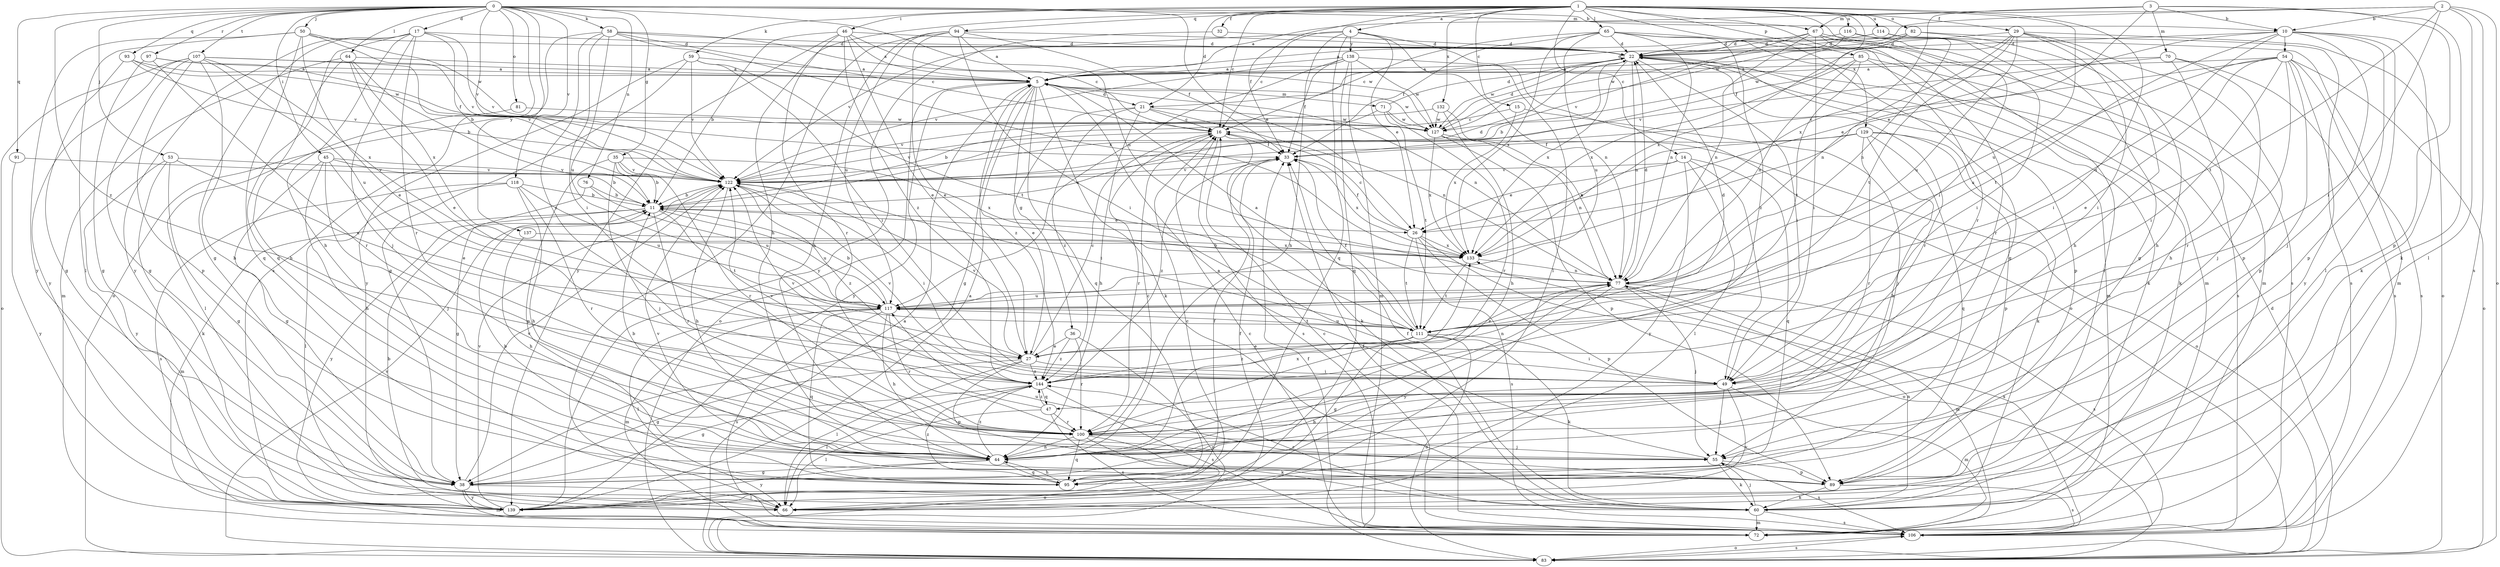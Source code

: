 strict digraph  {
0;
1;
2;
3;
4;
5;
10;
11;
14;
15;
16;
17;
21;
22;
26;
27;
29;
32;
33;
35;
36;
38;
44;
45;
46;
47;
49;
50;
53;
54;
55;
58;
59;
60;
64;
65;
66;
67;
70;
71;
72;
76;
77;
81;
82;
83;
85;
89;
91;
93;
94;
95;
97;
100;
106;
107;
111;
114;
116;
117;
118;
122;
127;
129;
132;
133;
137;
138;
139;
144;
0 -> 10  [label=b];
0 -> 17  [label=d];
0 -> 26  [label=e];
0 -> 35  [label=g];
0 -> 45  [label=i];
0 -> 50  [label=j];
0 -> 53  [label=j];
0 -> 58  [label=k];
0 -> 64  [label=l];
0 -> 67  [label=m];
0 -> 76  [label=n];
0 -> 77  [label=n];
0 -> 81  [label=o];
0 -> 91  [label=q];
0 -> 93  [label=q];
0 -> 97  [label=r];
0 -> 106  [label=s];
0 -> 107  [label=t];
0 -> 118  [label=v];
0 -> 122  [label=v];
0 -> 137  [label=y];
0 -> 144  [label=z];
1 -> 4  [label=a];
1 -> 14  [label=c];
1 -> 15  [label=c];
1 -> 16  [label=c];
1 -> 21  [label=d];
1 -> 29  [label=f];
1 -> 32  [label=f];
1 -> 33  [label=f];
1 -> 44  [label=h];
1 -> 46  [label=i];
1 -> 47  [label=i];
1 -> 49  [label=i];
1 -> 59  [label=k];
1 -> 65  [label=l];
1 -> 82  [label=o];
1 -> 85  [label=p];
1 -> 94  [label=q];
1 -> 100  [label=r];
1 -> 114  [label=u];
1 -> 116  [label=u];
1 -> 117  [label=u];
1 -> 127  [label=w];
1 -> 129  [label=x];
1 -> 132  [label=x];
2 -> 10  [label=b];
2 -> 21  [label=d];
2 -> 49  [label=i];
2 -> 66  [label=l];
2 -> 67  [label=m];
2 -> 83  [label=o];
2 -> 106  [label=s];
2 -> 111  [label=t];
3 -> 5  [label=a];
3 -> 10  [label=b];
3 -> 26  [label=e];
3 -> 60  [label=k];
3 -> 70  [label=m];
3 -> 89  [label=p];
3 -> 133  [label=x];
4 -> 16  [label=c];
4 -> 26  [label=e];
4 -> 44  [label=h];
4 -> 66  [label=l];
4 -> 77  [label=n];
4 -> 95  [label=q];
4 -> 122  [label=v];
4 -> 138  [label=y];
5 -> 21  [label=d];
5 -> 36  [label=g];
5 -> 38  [label=g];
5 -> 60  [label=k];
5 -> 71  [label=m];
5 -> 77  [label=n];
5 -> 83  [label=o];
5 -> 95  [label=q];
5 -> 127  [label=w];
5 -> 139  [label=y];
5 -> 144  [label=z];
10 -> 22  [label=d];
10 -> 26  [label=e];
10 -> 54  [label=j];
10 -> 55  [label=j];
10 -> 60  [label=k];
10 -> 66  [label=l];
10 -> 89  [label=p];
10 -> 111  [label=t];
10 -> 117  [label=u];
11 -> 22  [label=d];
11 -> 26  [label=e];
11 -> 72  [label=m];
11 -> 100  [label=r];
11 -> 111  [label=t];
11 -> 117  [label=u];
11 -> 139  [label=y];
14 -> 26  [label=e];
14 -> 49  [label=i];
14 -> 66  [label=l];
14 -> 95  [label=q];
14 -> 122  [label=v];
14 -> 139  [label=y];
15 -> 16  [label=c];
15 -> 55  [label=j];
15 -> 133  [label=x];
16 -> 33  [label=f];
16 -> 60  [label=k];
16 -> 100  [label=r];
16 -> 106  [label=s];
16 -> 122  [label=v];
17 -> 11  [label=b];
17 -> 22  [label=d];
17 -> 38  [label=g];
17 -> 44  [label=h];
17 -> 55  [label=j];
17 -> 95  [label=q];
17 -> 100  [label=r];
17 -> 122  [label=v];
17 -> 139  [label=y];
21 -> 16  [label=c];
21 -> 27  [label=e];
21 -> 44  [label=h];
21 -> 77  [label=n];
21 -> 127  [label=w];
21 -> 144  [label=z];
22 -> 5  [label=a];
22 -> 11  [label=b];
22 -> 49  [label=i];
22 -> 60  [label=k];
22 -> 72  [label=m];
22 -> 77  [label=n];
22 -> 89  [label=p];
22 -> 100  [label=r];
22 -> 127  [label=w];
22 -> 133  [label=x];
26 -> 16  [label=c];
26 -> 33  [label=f];
26 -> 83  [label=o];
26 -> 89  [label=p];
26 -> 106  [label=s];
26 -> 111  [label=t];
26 -> 133  [label=x];
27 -> 16  [label=c];
27 -> 38  [label=g];
27 -> 49  [label=i];
27 -> 66  [label=l];
27 -> 89  [label=p];
27 -> 122  [label=v];
27 -> 144  [label=z];
29 -> 22  [label=d];
29 -> 33  [label=f];
29 -> 44  [label=h];
29 -> 49  [label=i];
29 -> 77  [label=n];
29 -> 83  [label=o];
29 -> 89  [label=p];
29 -> 111  [label=t];
29 -> 117  [label=u];
32 -> 22  [label=d];
32 -> 139  [label=y];
33 -> 122  [label=v];
33 -> 133  [label=x];
33 -> 144  [label=z];
35 -> 11  [label=b];
35 -> 55  [label=j];
35 -> 89  [label=p];
35 -> 100  [label=r];
35 -> 122  [label=v];
35 -> 133  [label=x];
36 -> 27  [label=e];
36 -> 83  [label=o];
36 -> 100  [label=r];
36 -> 144  [label=z];
38 -> 66  [label=l];
38 -> 72  [label=m];
38 -> 122  [label=v];
38 -> 139  [label=y];
44 -> 11  [label=b];
44 -> 16  [label=c];
44 -> 38  [label=g];
44 -> 77  [label=n];
44 -> 95  [label=q];
44 -> 133  [label=x];
44 -> 139  [label=y];
44 -> 144  [label=z];
45 -> 11  [label=b];
45 -> 27  [label=e];
45 -> 38  [label=g];
45 -> 44  [label=h];
45 -> 55  [label=j];
45 -> 122  [label=v];
46 -> 5  [label=a];
46 -> 11  [label=b];
46 -> 16  [label=c];
46 -> 22  [label=d];
46 -> 27  [label=e];
46 -> 100  [label=r];
46 -> 139  [label=y];
46 -> 144  [label=z];
47 -> 66  [label=l];
47 -> 100  [label=r];
47 -> 106  [label=s];
47 -> 122  [label=v];
47 -> 144  [label=z];
49 -> 44  [label=h];
49 -> 55  [label=j];
49 -> 72  [label=m];
49 -> 122  [label=v];
49 -> 139  [label=y];
50 -> 22  [label=d];
50 -> 27  [label=e];
50 -> 66  [label=l];
50 -> 95  [label=q];
50 -> 122  [label=v];
50 -> 127  [label=w];
50 -> 139  [label=y];
53 -> 38  [label=g];
53 -> 60  [label=k];
53 -> 117  [label=u];
53 -> 122  [label=v];
53 -> 139  [label=y];
54 -> 5  [label=a];
54 -> 27  [label=e];
54 -> 49  [label=i];
54 -> 83  [label=o];
54 -> 89  [label=p];
54 -> 100  [label=r];
54 -> 106  [label=s];
54 -> 117  [label=u];
54 -> 122  [label=v];
54 -> 139  [label=y];
55 -> 5  [label=a];
55 -> 60  [label=k];
55 -> 89  [label=p];
55 -> 106  [label=s];
58 -> 16  [label=c];
58 -> 22  [label=d];
58 -> 49  [label=i];
58 -> 83  [label=o];
58 -> 117  [label=u];
58 -> 127  [label=w];
58 -> 133  [label=x];
58 -> 144  [label=z];
59 -> 5  [label=a];
59 -> 38  [label=g];
59 -> 49  [label=i];
59 -> 111  [label=t];
59 -> 122  [label=v];
59 -> 139  [label=y];
60 -> 33  [label=f];
60 -> 55  [label=j];
60 -> 72  [label=m];
60 -> 77  [label=n];
60 -> 106  [label=s];
60 -> 144  [label=z];
64 -> 5  [label=a];
64 -> 11  [label=b];
64 -> 27  [label=e];
64 -> 44  [label=h];
64 -> 72  [label=m];
64 -> 133  [label=x];
65 -> 16  [label=c];
65 -> 22  [label=d];
65 -> 33  [label=f];
65 -> 38  [label=g];
65 -> 72  [label=m];
65 -> 77  [label=n];
65 -> 117  [label=u];
65 -> 133  [label=x];
65 -> 144  [label=z];
66 -> 11  [label=b];
66 -> 33  [label=f];
67 -> 22  [label=d];
67 -> 49  [label=i];
67 -> 66  [label=l];
67 -> 72  [label=m];
67 -> 77  [label=n];
67 -> 100  [label=r];
67 -> 106  [label=s];
67 -> 122  [label=v];
70 -> 5  [label=a];
70 -> 44  [label=h];
70 -> 55  [label=j];
70 -> 106  [label=s];
70 -> 122  [label=v];
71 -> 11  [label=b];
71 -> 22  [label=d];
71 -> 100  [label=r];
71 -> 111  [label=t];
71 -> 127  [label=w];
72 -> 16  [label=c];
76 -> 11  [label=b];
76 -> 38  [label=g];
76 -> 117  [label=u];
77 -> 11  [label=b];
77 -> 22  [label=d];
77 -> 27  [label=e];
77 -> 55  [label=j];
77 -> 72  [label=m];
77 -> 106  [label=s];
77 -> 117  [label=u];
77 -> 139  [label=y];
81 -> 66  [label=l];
81 -> 127  [label=w];
82 -> 22  [label=d];
82 -> 44  [label=h];
82 -> 106  [label=s];
82 -> 127  [label=w];
82 -> 133  [label=x];
83 -> 5  [label=a];
83 -> 22  [label=d];
83 -> 33  [label=f];
83 -> 106  [label=s];
83 -> 122  [label=v];
85 -> 5  [label=a];
85 -> 60  [label=k];
85 -> 77  [label=n];
85 -> 106  [label=s];
85 -> 111  [label=t];
85 -> 133  [label=x];
89 -> 60  [label=k];
89 -> 106  [label=s];
89 -> 117  [label=u];
89 -> 122  [label=v];
91 -> 122  [label=v];
91 -> 139  [label=y];
93 -> 5  [label=a];
93 -> 38  [label=g];
93 -> 122  [label=v];
93 -> 127  [label=w];
94 -> 5  [label=a];
94 -> 22  [label=d];
94 -> 27  [label=e];
94 -> 33  [label=f];
94 -> 44  [label=h];
94 -> 49  [label=i];
94 -> 66  [label=l];
94 -> 117  [label=u];
95 -> 11  [label=b];
95 -> 33  [label=f];
95 -> 44  [label=h];
95 -> 144  [label=z];
97 -> 5  [label=a];
97 -> 33  [label=f];
97 -> 38  [label=g];
97 -> 100  [label=r];
100 -> 44  [label=h];
100 -> 55  [label=j];
100 -> 60  [label=k];
100 -> 83  [label=o];
100 -> 95  [label=q];
106 -> 16  [label=c];
106 -> 33  [label=f];
106 -> 83  [label=o];
106 -> 133  [label=x];
107 -> 5  [label=a];
107 -> 38  [label=g];
107 -> 44  [label=h];
107 -> 83  [label=o];
107 -> 89  [label=p];
107 -> 117  [label=u];
107 -> 122  [label=v];
107 -> 133  [label=x];
107 -> 139  [label=y];
111 -> 5  [label=a];
111 -> 22  [label=d];
111 -> 27  [label=e];
111 -> 33  [label=f];
111 -> 38  [label=g];
111 -> 49  [label=i];
111 -> 60  [label=k];
111 -> 83  [label=o];
111 -> 117  [label=u];
111 -> 144  [label=z];
114 -> 5  [label=a];
114 -> 22  [label=d];
114 -> 72  [label=m];
114 -> 77  [label=n];
116 -> 22  [label=d];
116 -> 38  [label=g];
116 -> 49  [label=i];
116 -> 127  [label=w];
117 -> 11  [label=b];
117 -> 44  [label=h];
117 -> 66  [label=l];
117 -> 72  [label=m];
117 -> 95  [label=q];
117 -> 100  [label=r];
117 -> 106  [label=s];
117 -> 111  [label=t];
118 -> 11  [label=b];
118 -> 44  [label=h];
118 -> 66  [label=l];
118 -> 100  [label=r];
118 -> 106  [label=s];
118 -> 117  [label=u];
122 -> 11  [label=b];
122 -> 44  [label=h];
122 -> 49  [label=i];
122 -> 111  [label=t];
122 -> 144  [label=z];
127 -> 22  [label=d];
127 -> 77  [label=n];
127 -> 83  [label=o];
127 -> 89  [label=p];
127 -> 133  [label=x];
129 -> 33  [label=f];
129 -> 44  [label=h];
129 -> 60  [label=k];
129 -> 89  [label=p];
129 -> 95  [label=q];
129 -> 100  [label=r];
129 -> 133  [label=x];
132 -> 44  [label=h];
132 -> 77  [label=n];
132 -> 122  [label=v];
132 -> 127  [label=w];
133 -> 77  [label=n];
133 -> 111  [label=t];
137 -> 44  [label=h];
137 -> 133  [label=x];
138 -> 5  [label=a];
138 -> 33  [label=f];
138 -> 72  [label=m];
138 -> 83  [label=o];
138 -> 95  [label=q];
138 -> 117  [label=u];
138 -> 122  [label=v];
138 -> 127  [label=w];
139 -> 5  [label=a];
139 -> 16  [label=c];
139 -> 122  [label=v];
144 -> 38  [label=g];
144 -> 66  [label=l];
144 -> 77  [label=n];
144 -> 106  [label=s];
144 -> 122  [label=v];
144 -> 47  [label=q];
}
